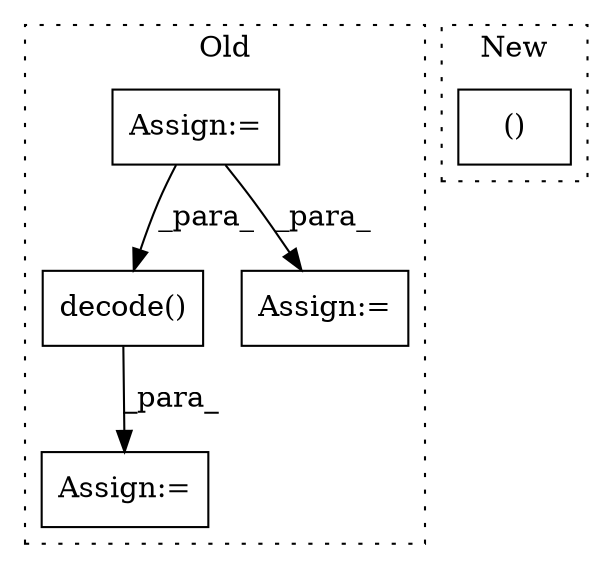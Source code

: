 digraph G {
subgraph cluster0 {
1 [label="decode()" a="75" s="6192,6228" l="22,1" shape="box"];
3 [label="Assign:=" a="68" s="6189" l="3" shape="box"];
4 [label="Assign:=" a="68" s="5937" l="3" shape="box"];
5 [label="Assign:=" a="68" s="6694" l="3" shape="box"];
label = "Old";
style="dotted";
}
subgraph cluster1 {
2 [label="()" a="54" s="7836" l="12" shape="box"];
label = "New";
style="dotted";
}
1 -> 3 [label="_para_"];
4 -> 1 [label="_para_"];
4 -> 5 [label="_para_"];
}